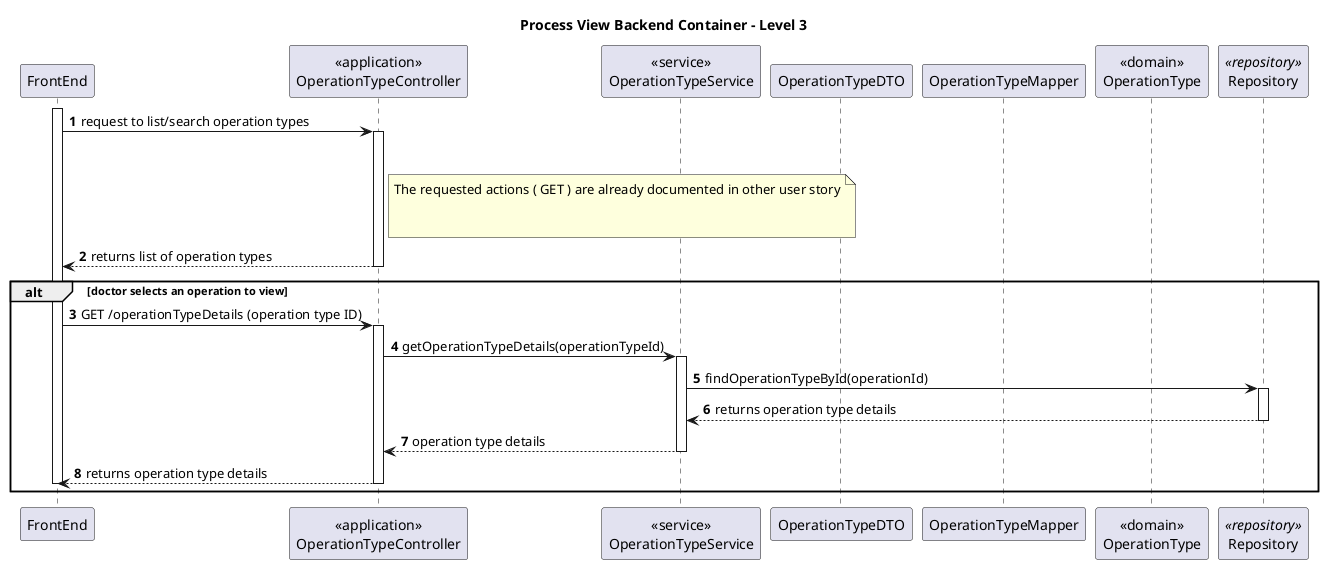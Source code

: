 ﻿@startuml
autonumber
participant "FrontEnd" as sys
participant "<<application>>\nOperationTypeController" as ctrl
participant "<<service>>\nOperationTypeService" as serv
participant "OperationTypeDTO" as dto
participant "OperationTypeMapper" as map
participant "<<domain>>\nOperationType" as operation
participant "Repository" as repo <<repository>>

title Process View Backend Container - Level 3

activate sys

sys -> ctrl : request to list/search operation types
activate ctrl

note right of ctrl
  The requested actions ( GET ) are already documented in other user story


end note

deactivate repo

deactivate serv

ctrl --> sys : returns list of operation types
deactivate ctrl

alt doctor selects an operation to view
  sys -> ctrl : GET /operationTypeDetails (operation type ID)
  activate ctrl

  ctrl -> serv : getOperationTypeDetails(operationTypeId)
  activate serv

  serv -> repo : findOperationTypeById(operationId)
  activate repo

  repo --> serv : returns operation type details
  deactivate repo

  serv --> ctrl : operation type details
  deactivate serv

  ctrl --> sys : returns operation type details
  deactivate ctrl

  deactivate ctrl
  deactivate sys
end

@enduml
